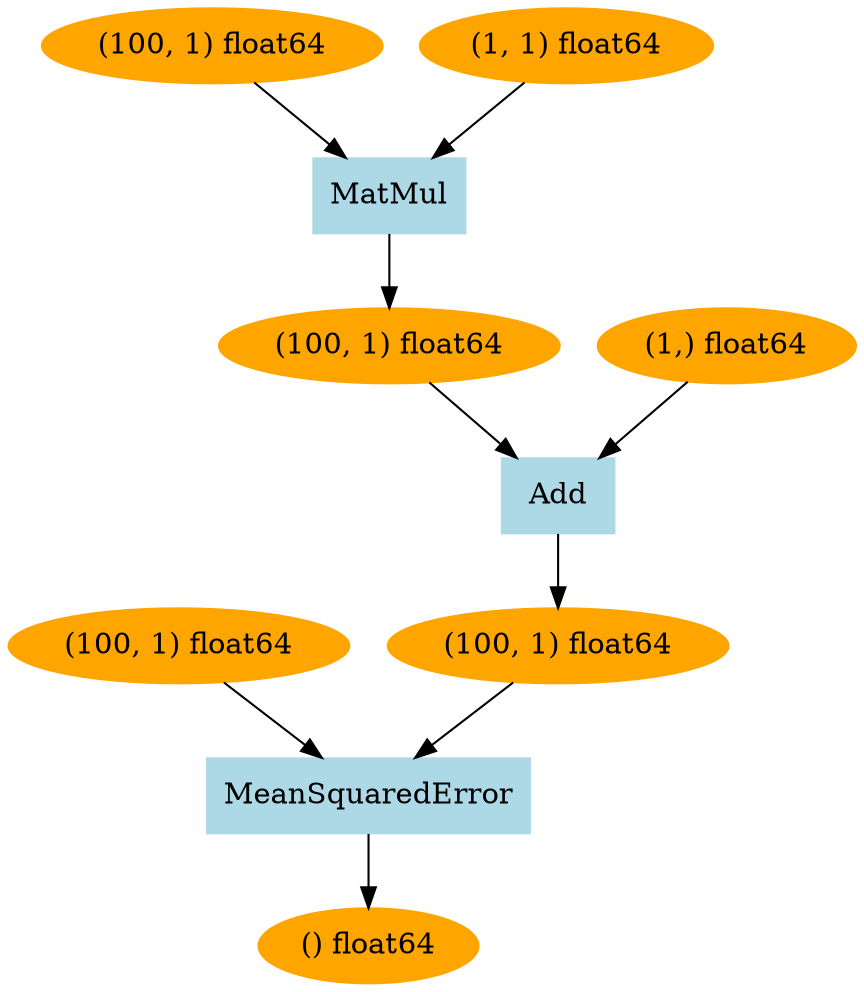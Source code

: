 digraph g {
5543652128 [label="() float64", color=orange, style=filled]
5543652320 [label="MeanSquaredError", color=lightblue, style=filled, shape=box]
4444891408 -> 5543652320
5543652224 -> 5543652320
5543652320 -> 5543652128
4444891408 [label="(100, 1) float64", color=orange, style=filled]
5543652224 [label="(100, 1) float64", color=orange, style=filled]
5543652416 [label="Add", color=lightblue, style=filled, shape=box]
5543651552 -> 5543652416
5543499616 -> 5543652416
5543652416 -> 5543652224
5543651552 [label="(100, 1) float64", color=orange, style=filled]
5543499616 [label="(1,) float64", color=orange, style=filled]
5543665136 [label="MatMul", color=lightblue, style=filled, shape=box]
5543457648 -> 5543665136
5543499520 -> 5543665136
5543665136 -> 5543651552
5543457648 [label="(100, 1) float64", color=orange, style=filled]
5543499520 [label="(1, 1) float64", color=orange, style=filled]
}